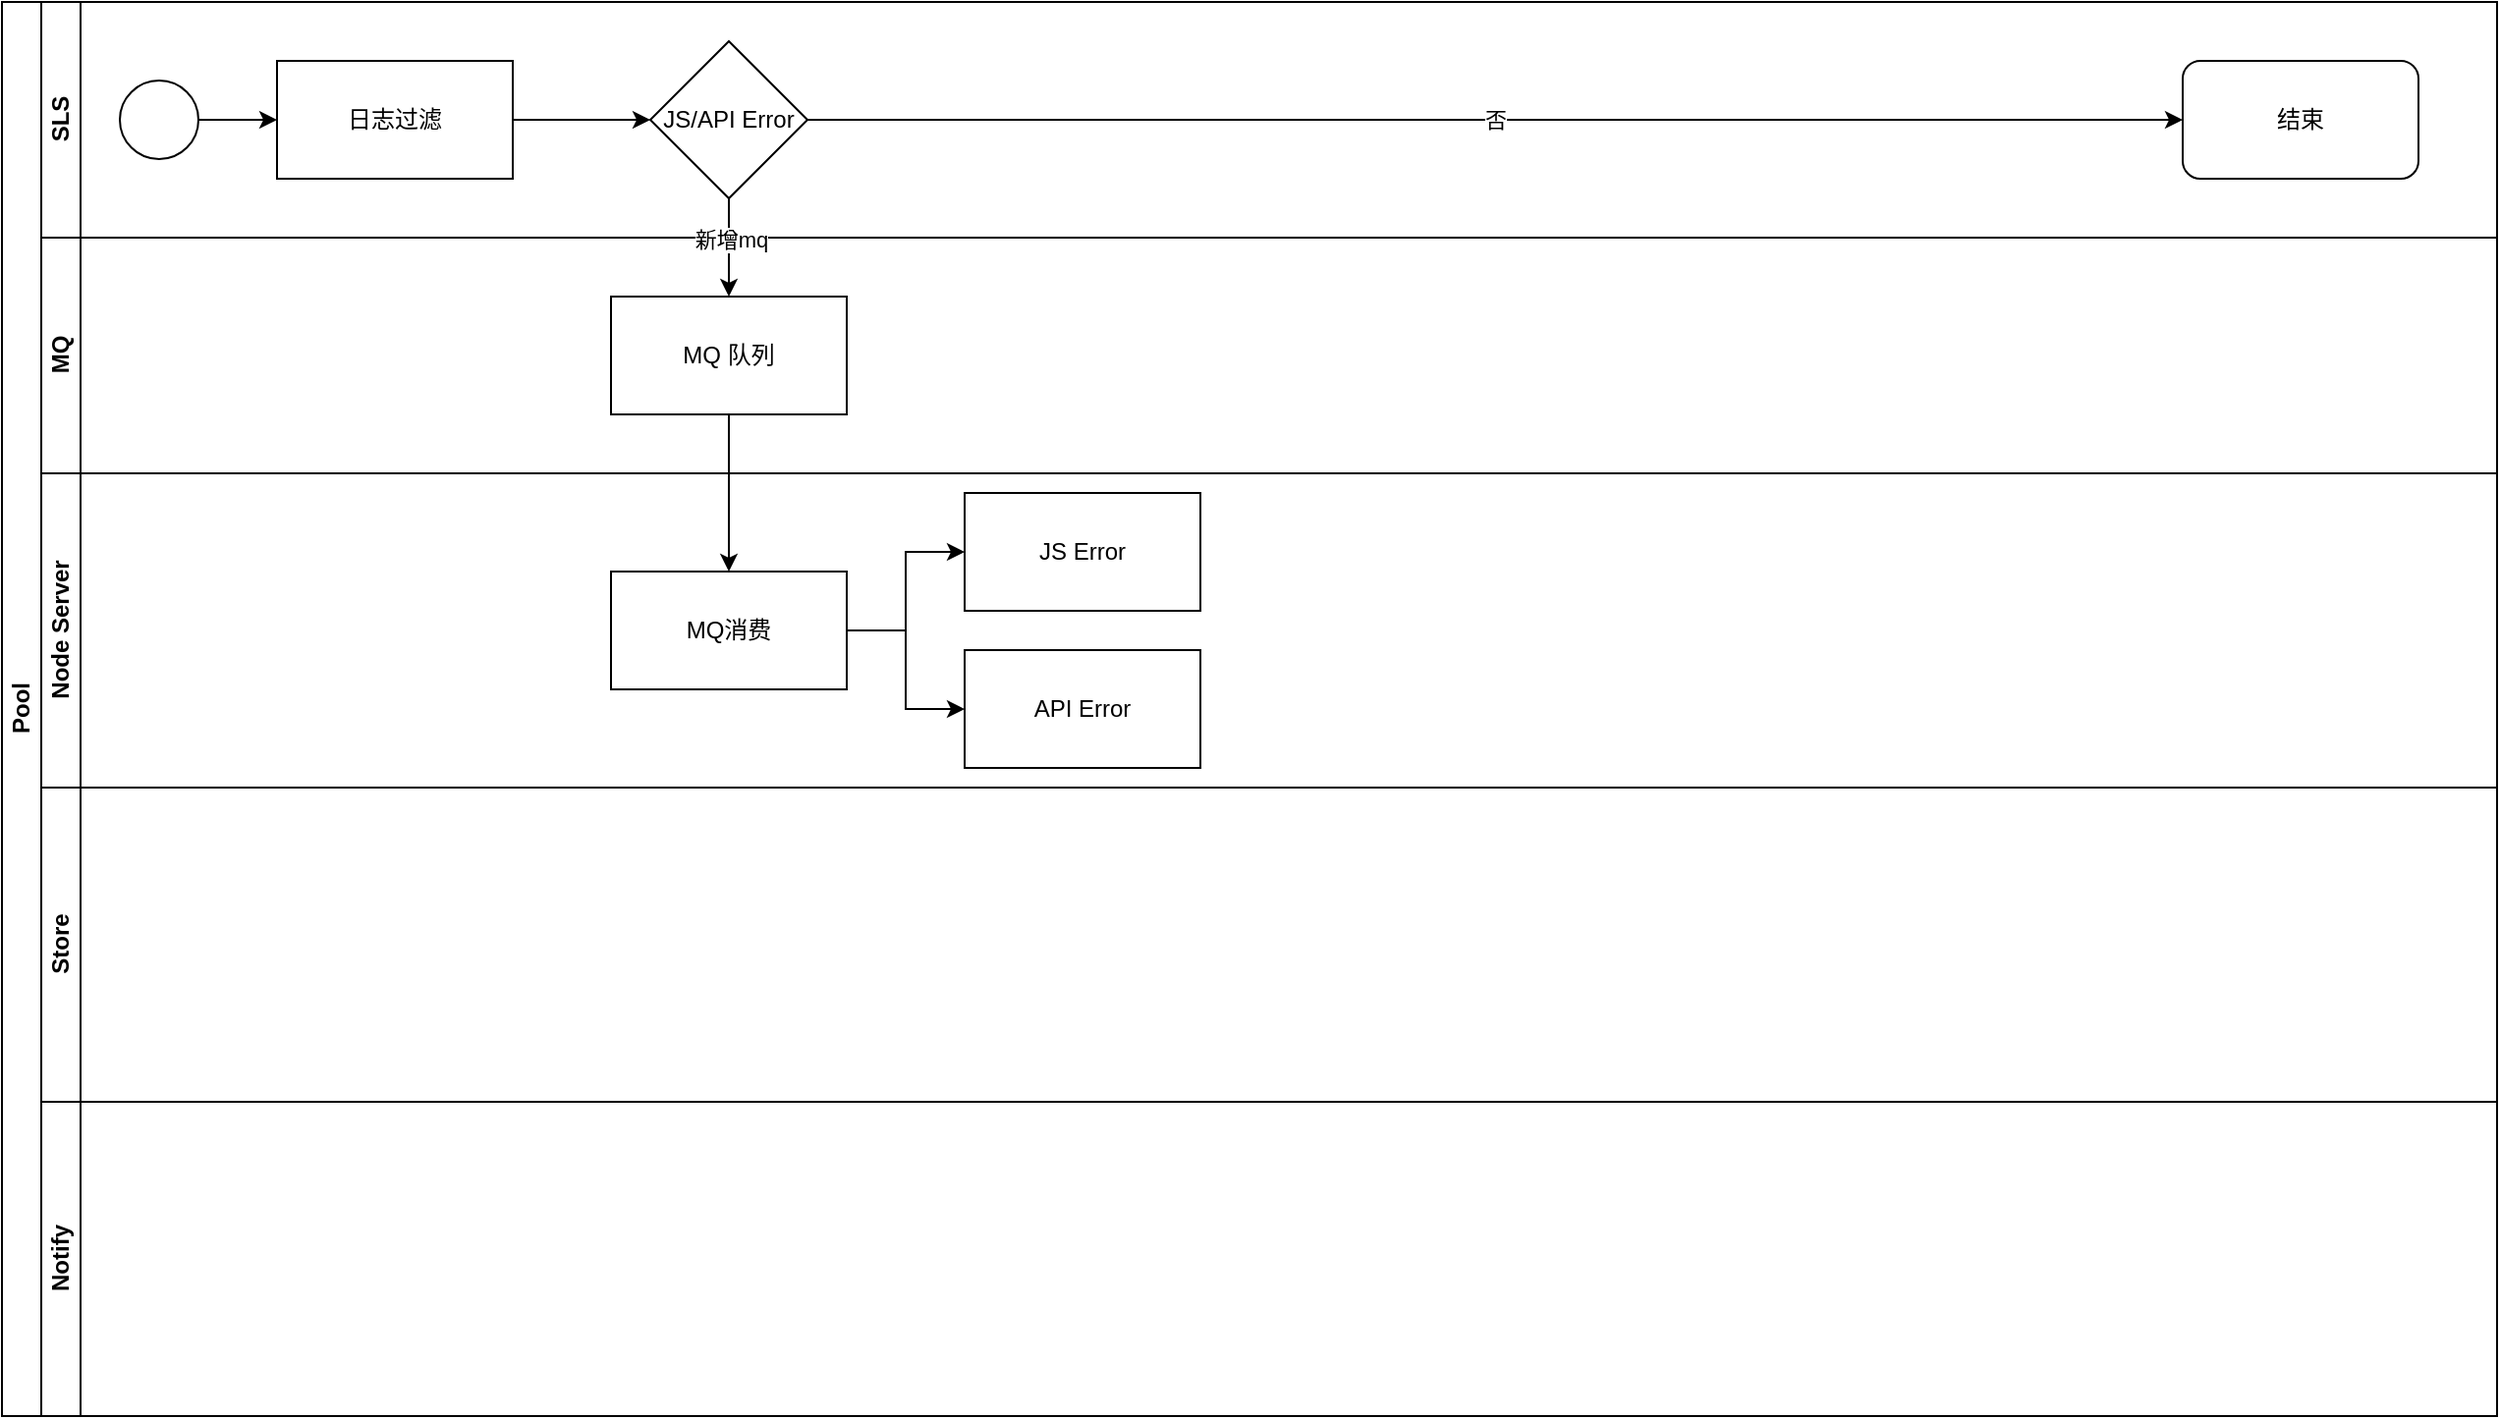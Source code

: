 <mxfile version="21.3.0" type="github">
  <diagram id="prtHgNgQTEPvFCAcTncT" name="Page-1">
    <mxGraphModel dx="1987" dy="1049" grid="1" gridSize="10" guides="1" tooltips="1" connect="1" arrows="1" fold="1" page="1" pageScale="1" pageWidth="827" pageHeight="1169" math="0" shadow="0">
      <root>
        <mxCell id="0" />
        <mxCell id="1" parent="0" />
        <mxCell id="dNxyNK7c78bLwvsdeMH5-19" value="Pool" style="swimlane;html=1;childLayout=stackLayout;resizeParent=1;resizeParentMax=0;horizontal=0;startSize=20;horizontalStack=0;" parent="1" vertex="1">
          <mxGeometry x="120" y="120" width="1270" height="720" as="geometry" />
        </mxCell>
        <mxCell id="dNxyNK7c78bLwvsdeMH5-35" style="edgeStyle=orthogonalEdgeStyle;rounded=0;orthogonalLoop=1;jettySize=auto;html=1;endArrow=classic;endFill=1;" parent="dNxyNK7c78bLwvsdeMH5-19" target="dNxyNK7c78bLwvsdeMH5-34" edge="1">
          <mxGeometry relative="1" as="geometry">
            <mxPoint x="300" y="200" as="sourcePoint" />
          </mxGeometry>
        </mxCell>
        <mxCell id="dNxyNK7c78bLwvsdeMH5-20" value="SLS" style="swimlane;html=1;startSize=20;horizontal=0;" parent="dNxyNK7c78bLwvsdeMH5-19" vertex="1">
          <mxGeometry x="20" width="1250" height="120" as="geometry" />
        </mxCell>
        <mxCell id="dNxyNK7c78bLwvsdeMH5-25" value="" style="edgeStyle=orthogonalEdgeStyle;rounded=0;orthogonalLoop=1;jettySize=auto;html=1;" parent="dNxyNK7c78bLwvsdeMH5-20" source="dNxyNK7c78bLwvsdeMH5-23" edge="1">
          <mxGeometry relative="1" as="geometry">
            <mxPoint x="120" y="60" as="targetPoint" />
          </mxGeometry>
        </mxCell>
        <mxCell id="dNxyNK7c78bLwvsdeMH5-23" value="" style="ellipse;whiteSpace=wrap;html=1;" parent="dNxyNK7c78bLwvsdeMH5-20" vertex="1">
          <mxGeometry x="40" y="40" width="40" height="40" as="geometry" />
        </mxCell>
        <mxCell id="dNxyNK7c78bLwvsdeMH5-33" value="" style="edgeStyle=orthogonalEdgeStyle;rounded=0;orthogonalLoop=1;jettySize=auto;html=1;endArrow=classic;endFill=1;" parent="dNxyNK7c78bLwvsdeMH5-20" target="dNxyNK7c78bLwvsdeMH5-32" edge="1">
          <mxGeometry relative="1" as="geometry">
            <mxPoint x="320" y="60" as="sourcePoint" />
          </mxGeometry>
        </mxCell>
        <mxCell id="ICqTSWxqrPIGgdlom32U-6" style="edgeStyle=orthogonalEdgeStyle;rounded=0;orthogonalLoop=1;jettySize=auto;html=1;exitX=1;exitY=0.5;exitDx=0;exitDy=0;entryX=0;entryY=0.5;entryDx=0;entryDy=0;" edge="1" parent="dNxyNK7c78bLwvsdeMH5-20" source="ICqTSWxqrPIGgdlom32U-4" target="ICqTSWxqrPIGgdlom32U-5">
          <mxGeometry relative="1" as="geometry" />
        </mxCell>
        <mxCell id="ICqTSWxqrPIGgdlom32U-4" value="日志过滤" style="rounded=0;whiteSpace=wrap;html=1;" vertex="1" parent="dNxyNK7c78bLwvsdeMH5-20">
          <mxGeometry x="120" y="30" width="120" height="60" as="geometry" />
        </mxCell>
        <mxCell id="ICqTSWxqrPIGgdlom32U-8" value="否" style="edgeStyle=orthogonalEdgeStyle;rounded=0;orthogonalLoop=1;jettySize=auto;html=1;exitX=1;exitY=0.5;exitDx=0;exitDy=0;" edge="1" parent="dNxyNK7c78bLwvsdeMH5-20" source="ICqTSWxqrPIGgdlom32U-5" target="ICqTSWxqrPIGgdlom32U-7">
          <mxGeometry relative="1" as="geometry" />
        </mxCell>
        <mxCell id="ICqTSWxqrPIGgdlom32U-5" value="JS/API Error" style="rhombus;whiteSpace=wrap;html=1;" vertex="1" parent="dNxyNK7c78bLwvsdeMH5-20">
          <mxGeometry x="310" y="20" width="80" height="80" as="geometry" />
        </mxCell>
        <mxCell id="ICqTSWxqrPIGgdlom32U-7" value="结束" style="rounded=1;whiteSpace=wrap;html=1;" vertex="1" parent="dNxyNK7c78bLwvsdeMH5-20">
          <mxGeometry x="1090" y="30" width="120" height="60" as="geometry" />
        </mxCell>
        <mxCell id="dNxyNK7c78bLwvsdeMH5-21" value="MQ" style="swimlane;html=1;startSize=20;horizontal=0;" parent="dNxyNK7c78bLwvsdeMH5-19" vertex="1">
          <mxGeometry x="20" y="120" width="1250" height="120" as="geometry" />
        </mxCell>
        <mxCell id="dNxyNK7c78bLwvsdeMH5-29" value="" style="edgeStyle=orthogonalEdgeStyle;rounded=0;orthogonalLoop=1;jettySize=auto;html=1;endArrow=classic;endFill=1;" parent="dNxyNK7c78bLwvsdeMH5-21" source="dNxyNK7c78bLwvsdeMH5-26" edge="1">
          <mxGeometry relative="1" as="geometry">
            <mxPoint x="260" y="60" as="targetPoint" />
          </mxGeometry>
        </mxCell>
        <mxCell id="ICqTSWxqrPIGgdlom32U-9" value="MQ 队列" style="rounded=0;whiteSpace=wrap;html=1;" vertex="1" parent="dNxyNK7c78bLwvsdeMH5-21">
          <mxGeometry x="290" y="30" width="120" height="60" as="geometry" />
        </mxCell>
        <mxCell id="ICqTSWxqrPIGgdlom32U-12" value="Node Server" style="swimlane;html=1;startSize=20;horizontal=0;" vertex="1" parent="dNxyNK7c78bLwvsdeMH5-19">
          <mxGeometry x="20" y="240" width="1250" height="160" as="geometry" />
        </mxCell>
        <mxCell id="ICqTSWxqrPIGgdlom32U-17" style="edgeStyle=orthogonalEdgeStyle;rounded=0;orthogonalLoop=1;jettySize=auto;html=1;exitX=1;exitY=0.5;exitDx=0;exitDy=0;entryX=0;entryY=0.5;entryDx=0;entryDy=0;" edge="1" parent="ICqTSWxqrPIGgdlom32U-12" source="ICqTSWxqrPIGgdlom32U-13" target="ICqTSWxqrPIGgdlom32U-15">
          <mxGeometry relative="1" as="geometry" />
        </mxCell>
        <mxCell id="ICqTSWxqrPIGgdlom32U-18" style="edgeStyle=orthogonalEdgeStyle;rounded=0;orthogonalLoop=1;jettySize=auto;html=1;exitX=1;exitY=0.5;exitDx=0;exitDy=0;entryX=0;entryY=0.5;entryDx=0;entryDy=0;" edge="1" parent="ICqTSWxqrPIGgdlom32U-12" source="ICqTSWxqrPIGgdlom32U-13" target="ICqTSWxqrPIGgdlom32U-16">
          <mxGeometry relative="1" as="geometry" />
        </mxCell>
        <mxCell id="ICqTSWxqrPIGgdlom32U-13" value="MQ消费" style="rounded=0;whiteSpace=wrap;html=1;" vertex="1" parent="ICqTSWxqrPIGgdlom32U-12">
          <mxGeometry x="290" y="50" width="120" height="60" as="geometry" />
        </mxCell>
        <mxCell id="ICqTSWxqrPIGgdlom32U-15" value="JS Error" style="rounded=0;whiteSpace=wrap;html=1;" vertex="1" parent="ICqTSWxqrPIGgdlom32U-12">
          <mxGeometry x="470" y="10" width="120" height="60" as="geometry" />
        </mxCell>
        <mxCell id="ICqTSWxqrPIGgdlom32U-16" value="API Error" style="rounded=0;whiteSpace=wrap;html=1;" vertex="1" parent="ICqTSWxqrPIGgdlom32U-12">
          <mxGeometry x="470" y="90" width="120" height="60" as="geometry" />
        </mxCell>
        <mxCell id="ICqTSWxqrPIGgdlom32U-3" value="Store" style="swimlane;html=1;startSize=20;horizontal=0;" vertex="1" parent="dNxyNK7c78bLwvsdeMH5-19">
          <mxGeometry x="20" y="400" width="1250" height="160" as="geometry" />
        </mxCell>
        <mxCell id="ICqTSWxqrPIGgdlom32U-2" value="Notify" style="swimlane;html=1;startSize=20;horizontal=0;" vertex="1" parent="dNxyNK7c78bLwvsdeMH5-19">
          <mxGeometry x="20" y="560" width="1250" height="160" as="geometry" />
        </mxCell>
        <mxCell id="ICqTSWxqrPIGgdlom32U-10" style="edgeStyle=orthogonalEdgeStyle;rounded=0;orthogonalLoop=1;jettySize=auto;html=1;exitX=0.5;exitY=1;exitDx=0;exitDy=0;entryX=0.5;entryY=0;entryDx=0;entryDy=0;" edge="1" parent="dNxyNK7c78bLwvsdeMH5-19" source="ICqTSWxqrPIGgdlom32U-5" target="ICqTSWxqrPIGgdlom32U-9">
          <mxGeometry relative="1" as="geometry" />
        </mxCell>
        <mxCell id="ICqTSWxqrPIGgdlom32U-11" value="新增mq" style="edgeLabel;html=1;align=center;verticalAlign=middle;resizable=0;points=[];" vertex="1" connectable="0" parent="ICqTSWxqrPIGgdlom32U-10">
          <mxGeometry x="-0.16" y="1" relative="1" as="geometry">
            <mxPoint as="offset" />
          </mxGeometry>
        </mxCell>
        <mxCell id="ICqTSWxqrPIGgdlom32U-14" style="edgeStyle=orthogonalEdgeStyle;rounded=0;orthogonalLoop=1;jettySize=auto;html=1;exitX=0.5;exitY=1;exitDx=0;exitDy=0;entryX=0.5;entryY=0;entryDx=0;entryDy=0;" edge="1" parent="dNxyNK7c78bLwvsdeMH5-19" source="ICqTSWxqrPIGgdlom32U-9" target="ICqTSWxqrPIGgdlom32U-13">
          <mxGeometry relative="1" as="geometry" />
        </mxCell>
      </root>
    </mxGraphModel>
  </diagram>
</mxfile>
